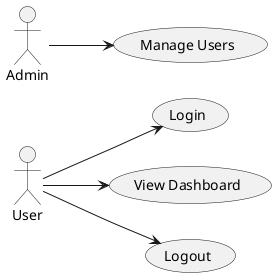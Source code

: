 @startuml

left to right direction

:User: --> (Login)
:User: --> (View Dashboard)
:User: --> (Logout)
:Admin: --> (Manage Users)
@enduml
